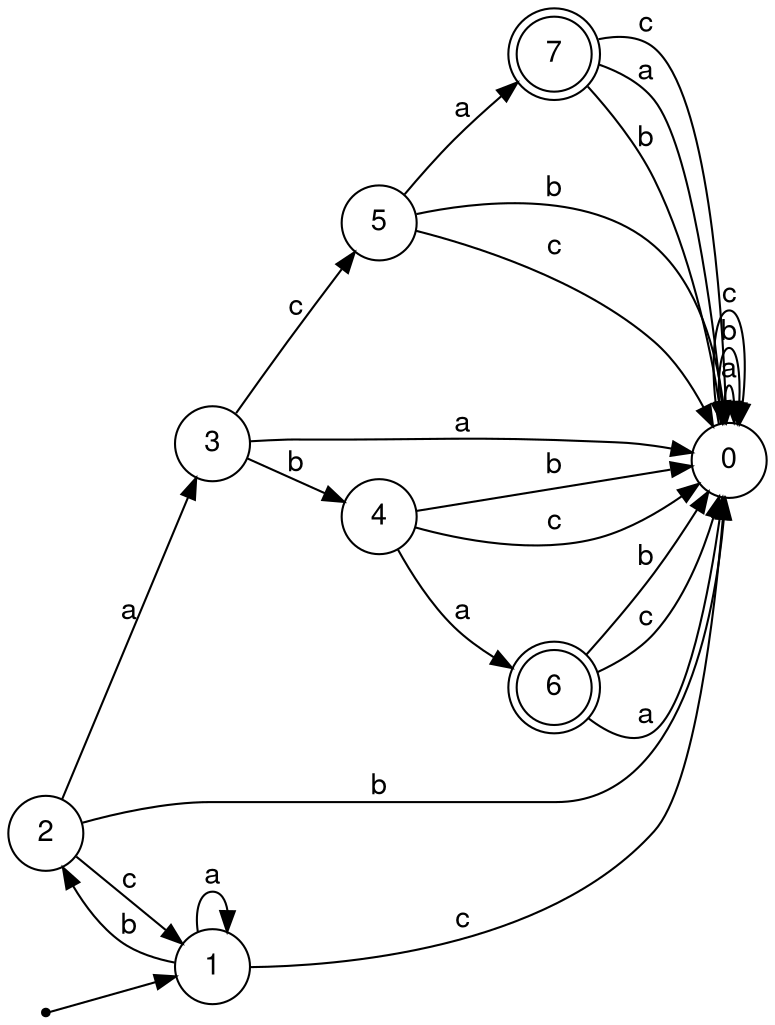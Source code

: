 digraph dfa_min {
	fontname="Helvetica,Arial,sans-serif";
	node [fontname="Helvetica,Arial,sans-serif"];
	edge [fontname="Helvetica,Arial,sans-serif"];
	rankdir=LR;
	node [shape = doublecircle]; 6; 7; 
	node [shape = point ]; qi0
	node [shape = circle];
	qi0 -> 1;
	0 -> 0 [ label = "a" ];
	0 -> 0 [ label = "b" ];
	0 -> 0 [ label = "c" ];
	1 -> 1 [ label = "a" ];
	1 -> 2 [ label = "b" ];
	1 -> 0 [ label = "c" ];
	2 -> 3 [ label = "a" ];
	2 -> 0 [ label = "b" ];
	2 -> 1 [ label = "c" ];
	3 -> 0 [ label = "a" ];
	3 -> 4 [ label = "b" ];
	3 -> 5 [ label = "c" ];
	4 -> 6 [ label = "a" ];
	4 -> 0 [ label = "b" ];
	4 -> 0 [ label = "c" ];
	5 -> 7 [ label = "a" ];
	5 -> 0 [ label = "b" ];
	5 -> 0 [ label = "c" ];
	6 -> 0 [ label = "a" ];
	6 -> 0 [ label = "b" ];
	6 -> 0 [ label = "c" ];
	7 -> 0 [ label = "a" ];
	7 -> 0 [ label = "b" ];
	7 -> 0 [ label = "c" ];
}
